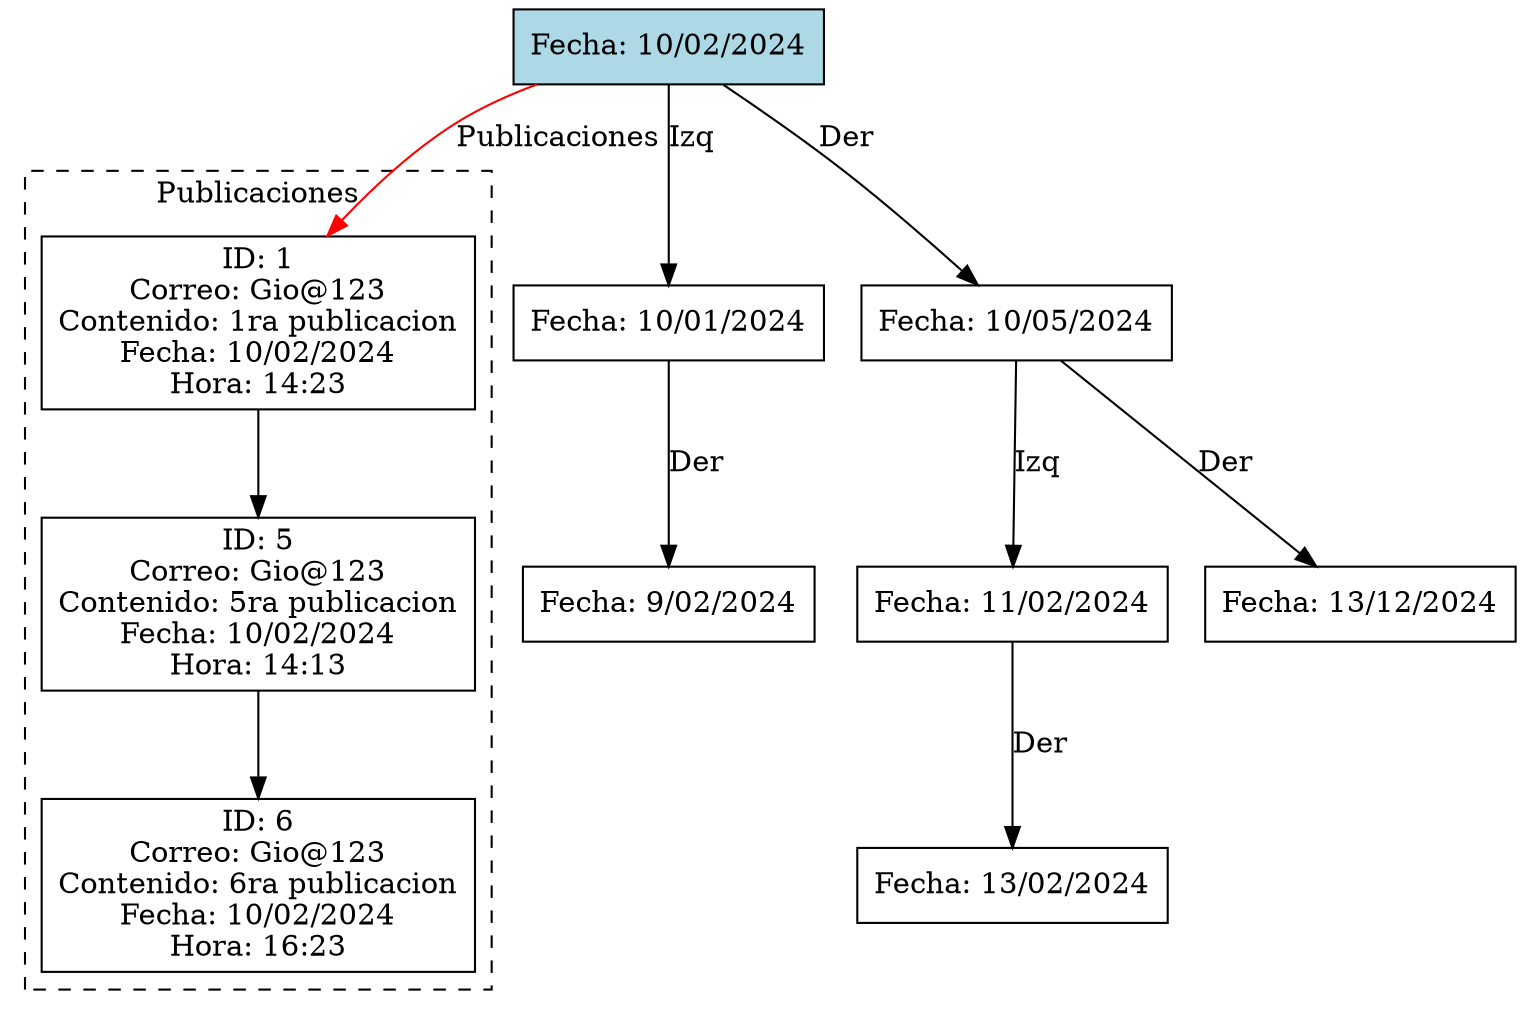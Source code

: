 digraph G {
    rankdir=TB;
    node [shape=record];

    node_140646199687008[label="{Fecha: 10/02/2024}", style=filled,fillcolor=lightblue];
    node_140646199687008 -> node_140646199376608 [label="Izq"];
    node_140646199376608[label="{Fecha: 10/01/2024}", ];
    node_140646199376608 -> node_140646202660240 [label="Der"];
    node_140646202660240[label="{Fecha: 9/02/2024}", ];
    node_140646199687008 -> node_140646220326528 [label="Der"];
    node_140646220326528[label="{Fecha: 10/05/2024}", ];
    node_140646220326528 -> node_140646200395488 [label="Izq"];
    node_140646200395488[label="{Fecha: 11/02/2024}", ];
    node_140646200395488 -> node_140646222048784 [label="Der"];
    node_140646222048784[label="{Fecha: 13/02/2024}", ];
    node_140646220326528 -> node_140646202664560 [label="Der"];
    node_140646202664560[label="{Fecha: 13/12/2024}", ];

    // Subgrafo para las publicaciones
    subgraph cluster_publications {
        style=dashed;
        label="Publicaciones";
        pub_0 [shape=record, label="{ID: 1\nCorreo: Gio@123\nContenido: 1ra publicacion\nFecha: 10/02/2024\nHora: 14:23}"];
        pub_0 -> pub_1;
        pub_1 [shape=record, label="{ID: 5\nCorreo: Gio@123\nContenido: 5ra publicacion\nFecha: 10/02/2024\nHora: 14:13}"];
        pub_1 -> pub_2;
        pub_2 [shape=record, label="{ID: 6\nCorreo: Gio@123\nContenido: 6ra publicacion\nFecha: 10/02/2024\nHora: 16:23}"];
    }

    node_140646199687008 -> pub_0 [color=red, label="Publicaciones"];
}
